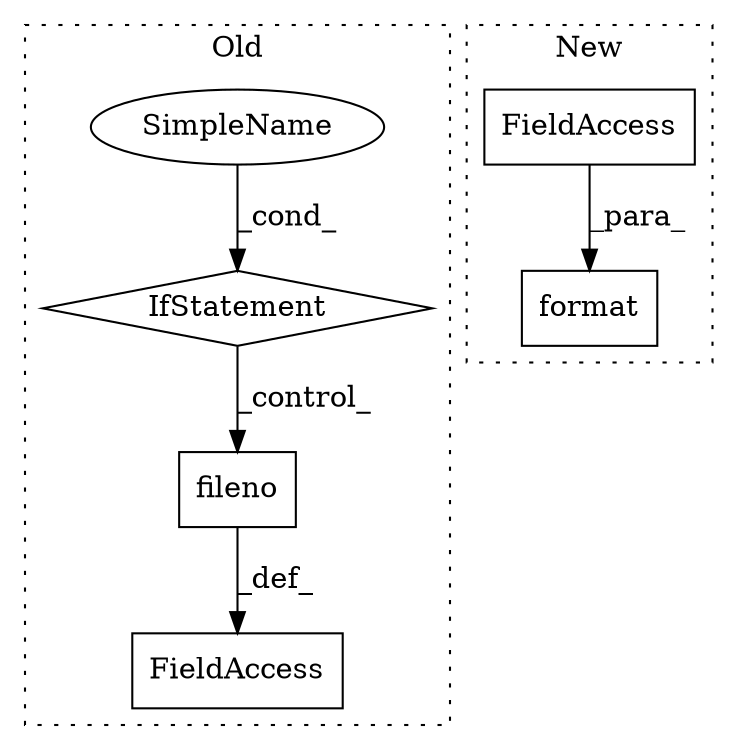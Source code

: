 digraph G {
subgraph cluster0 {
1 [label="fileno" a="32" s="531" l="8" shape="box"];
4 [label="FieldAccess" a="22" s="499" l="10" shape="box"];
5 [label="IfStatement" a="25" s="461,489" l="4,2" shape="diamond"];
6 [label="SimpleName" a="42" s="" l="" shape="ellipse"];
label = "Old";
style="dotted";
}
subgraph cluster1 {
2 [label="format" a="32" s="1367,1391" l="7,1" shape="box"];
3 [label="FieldAccess" a="22" s="1374" l="4" shape="box"];
label = "New";
style="dotted";
}
1 -> 4 [label="_def_"];
3 -> 2 [label="_para_"];
5 -> 1 [label="_control_"];
6 -> 5 [label="_cond_"];
}